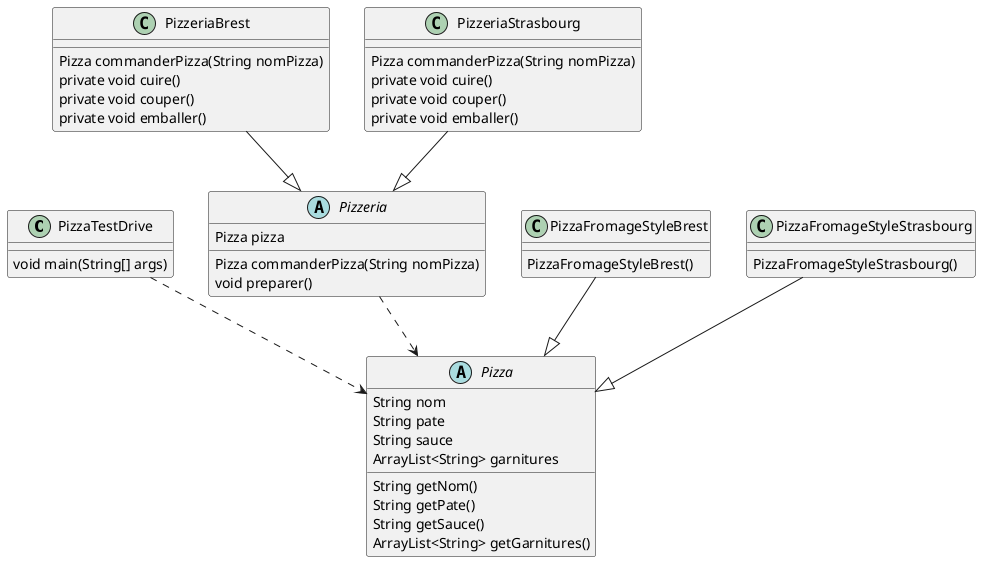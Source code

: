 @startuml

' package "application"
class PizzaTestDrive
' end package

' package "createur"
abstract Pizzeria
class PizzeriaBrest
class PizzeriaStrasbourg
' end package

' package "produit"
abstract Pizza
class PizzaFromageStyleBrest
class PizzaFromageStyleStrasbourg
' end package

' content
' -------

PizzaTestDrive ..> Pizza
Pizzeria ..> Pizza
PizzeriaBrest --|> Pizzeria
PizzeriaStrasbourg --|> Pizzeria
PizzaFromageStyleBrest --|> Pizza
PizzaFromageStyleStrasbourg --|> Pizza

' PizzaTestDrive:
PizzaTestDrive : void main(String[] args)

' Pizzeria:
Pizzeria : Pizza pizza
Pizzeria : Pizza commanderPizza(String nomPizza)
Pizzeria : void preparer()

' PizzeriaBrest:
PizzeriaBrest : Pizza commanderPizza(String nomPizza)
PizzeriaBrest : private void cuire()
PizzeriaBrest : private void couper()
PizzeriaBrest : private void emballer()

' PizzeriaStrasbourg:
PizzeriaStrasbourg : Pizza commanderPizza(String nomPizza)
PizzeriaStrasbourg : private void cuire()
PizzeriaStrasbourg : private void couper()
PizzeriaStrasbourg : private void emballer()

' Pizza:
Pizza : String nom
Pizza : String pate
Pizza : String sauce
Pizza : ArrayList<String> garnitures
Pizza : String getNom()
Pizza : String getPate()
Pizza : String getSauce()
Pizza : ArrayList<String> getGarnitures()

' PizzaFromageStyleBrest:
PizzaFromageStyleBrest : PizzaFromageStyleBrest()

' PizzaFromageStyleStrasbourg:
PizzaFromageStyleStrasbourg : PizzaFromageStyleStrasbourg()

@enduml